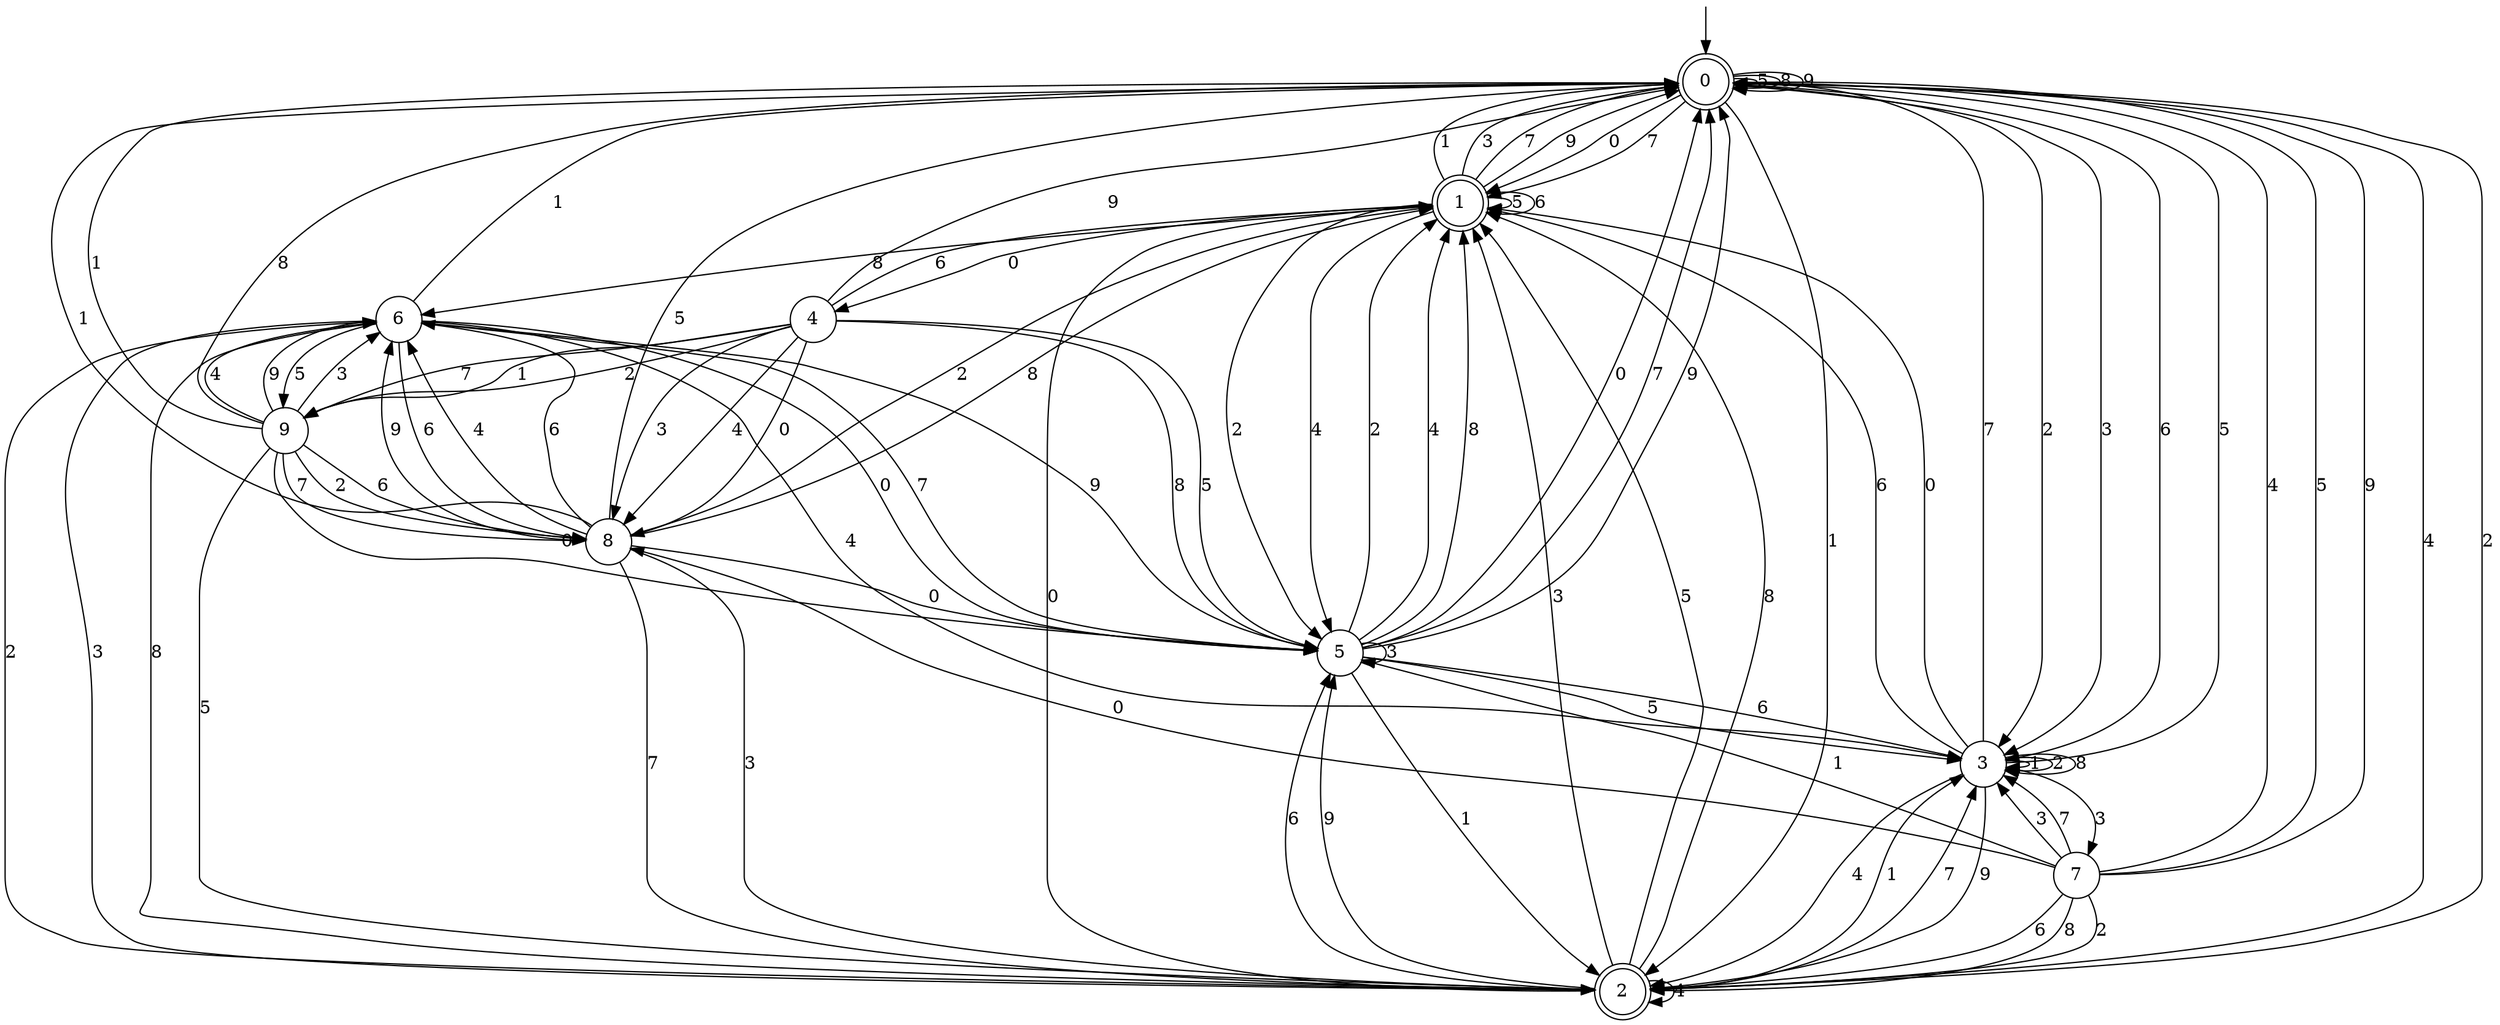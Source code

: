 digraph g {

	s0 [shape="doublecircle" label="0"];
	s1 [shape="doublecircle" label="1"];
	s2 [shape="doublecircle" label="2"];
	s3 [shape="circle" label="3"];
	s4 [shape="circle" label="4"];
	s5 [shape="circle" label="5"];
	s6 [shape="circle" label="6"];
	s7 [shape="circle" label="7"];
	s8 [shape="circle" label="8"];
	s9 [shape="circle" label="9"];
	s0 -> s1 [label="0"];
	s0 -> s2 [label="1"];
	s0 -> s3 [label="2"];
	s0 -> s3 [label="3"];
	s0 -> s2 [label="4"];
	s0 -> s0 [label="5"];
	s0 -> s3 [label="6"];
	s0 -> s1 [label="7"];
	s0 -> s0 [label="8"];
	s0 -> s0 [label="9"];
	s1 -> s4 [label="0"];
	s1 -> s0 [label="1"];
	s1 -> s5 [label="2"];
	s1 -> s0 [label="3"];
	s1 -> s5 [label="4"];
	s1 -> s1 [label="5"];
	s1 -> s1 [label="6"];
	s1 -> s0 [label="7"];
	s1 -> s6 [label="8"];
	s1 -> s0 [label="9"];
	s2 -> s1 [label="0"];
	s2 -> s3 [label="1"];
	s2 -> s0 [label="2"];
	s2 -> s1 [label="3"];
	s2 -> s2 [label="4"];
	s2 -> s1 [label="5"];
	s2 -> s5 [label="6"];
	s2 -> s3 [label="7"];
	s2 -> s1 [label="8"];
	s2 -> s5 [label="9"];
	s3 -> s1 [label="0"];
	s3 -> s3 [label="1"];
	s3 -> s3 [label="2"];
	s3 -> s7 [label="3"];
	s3 -> s2 [label="4"];
	s3 -> s0 [label="5"];
	s3 -> s1 [label="6"];
	s3 -> s0 [label="7"];
	s3 -> s3 [label="8"];
	s3 -> s2 [label="9"];
	s4 -> s8 [label="0"];
	s4 -> s9 [label="1"];
	s4 -> s9 [label="2"];
	s4 -> s8 [label="3"];
	s4 -> s8 [label="4"];
	s4 -> s5 [label="5"];
	s4 -> s1 [label="6"];
	s4 -> s9 [label="7"];
	s4 -> s5 [label="8"];
	s4 -> s0 [label="9"];
	s5 -> s0 [label="0"];
	s5 -> s2 [label="1"];
	s5 -> s1 [label="2"];
	s5 -> s5 [label="3"];
	s5 -> s1 [label="4"];
	s5 -> s3 [label="5"];
	s5 -> s3 [label="6"];
	s5 -> s0 [label="7"];
	s5 -> s1 [label="8"];
	s5 -> s0 [label="9"];
	s6 -> s5 [label="0"];
	s6 -> s0 [label="1"];
	s6 -> s2 [label="2"];
	s6 -> s2 [label="3"];
	s6 -> s3 [label="4"];
	s6 -> s9 [label="5"];
	s6 -> s8 [label="6"];
	s6 -> s5 [label="7"];
	s6 -> s2 [label="8"];
	s6 -> s5 [label="9"];
	s7 -> s8 [label="0"];
	s7 -> s5 [label="1"];
	s7 -> s2 [label="2"];
	s7 -> s3 [label="3"];
	s7 -> s0 [label="4"];
	s7 -> s0 [label="5"];
	s7 -> s2 [label="6"];
	s7 -> s3 [label="7"];
	s7 -> s2 [label="8"];
	s7 -> s0 [label="9"];
	s8 -> s5 [label="0"];
	s8 -> s0 [label="1"];
	s8 -> s1 [label="2"];
	s8 -> s2 [label="3"];
	s8 -> s6 [label="4"];
	s8 -> s0 [label="5"];
	s8 -> s6 [label="6"];
	s8 -> s2 [label="7"];
	s8 -> s1 [label="8"];
	s8 -> s6 [label="9"];
	s9 -> s5 [label="0"];
	s9 -> s0 [label="1"];
	s9 -> s8 [label="2"];
	s9 -> s6 [label="3"];
	s9 -> s6 [label="4"];
	s9 -> s2 [label="5"];
	s9 -> s8 [label="6"];
	s9 -> s8 [label="7"];
	s9 -> s0 [label="8"];
	s9 -> s6 [label="9"];

__start0 [label="" shape="none" width="0" height="0"];
__start0 -> s0;

}
